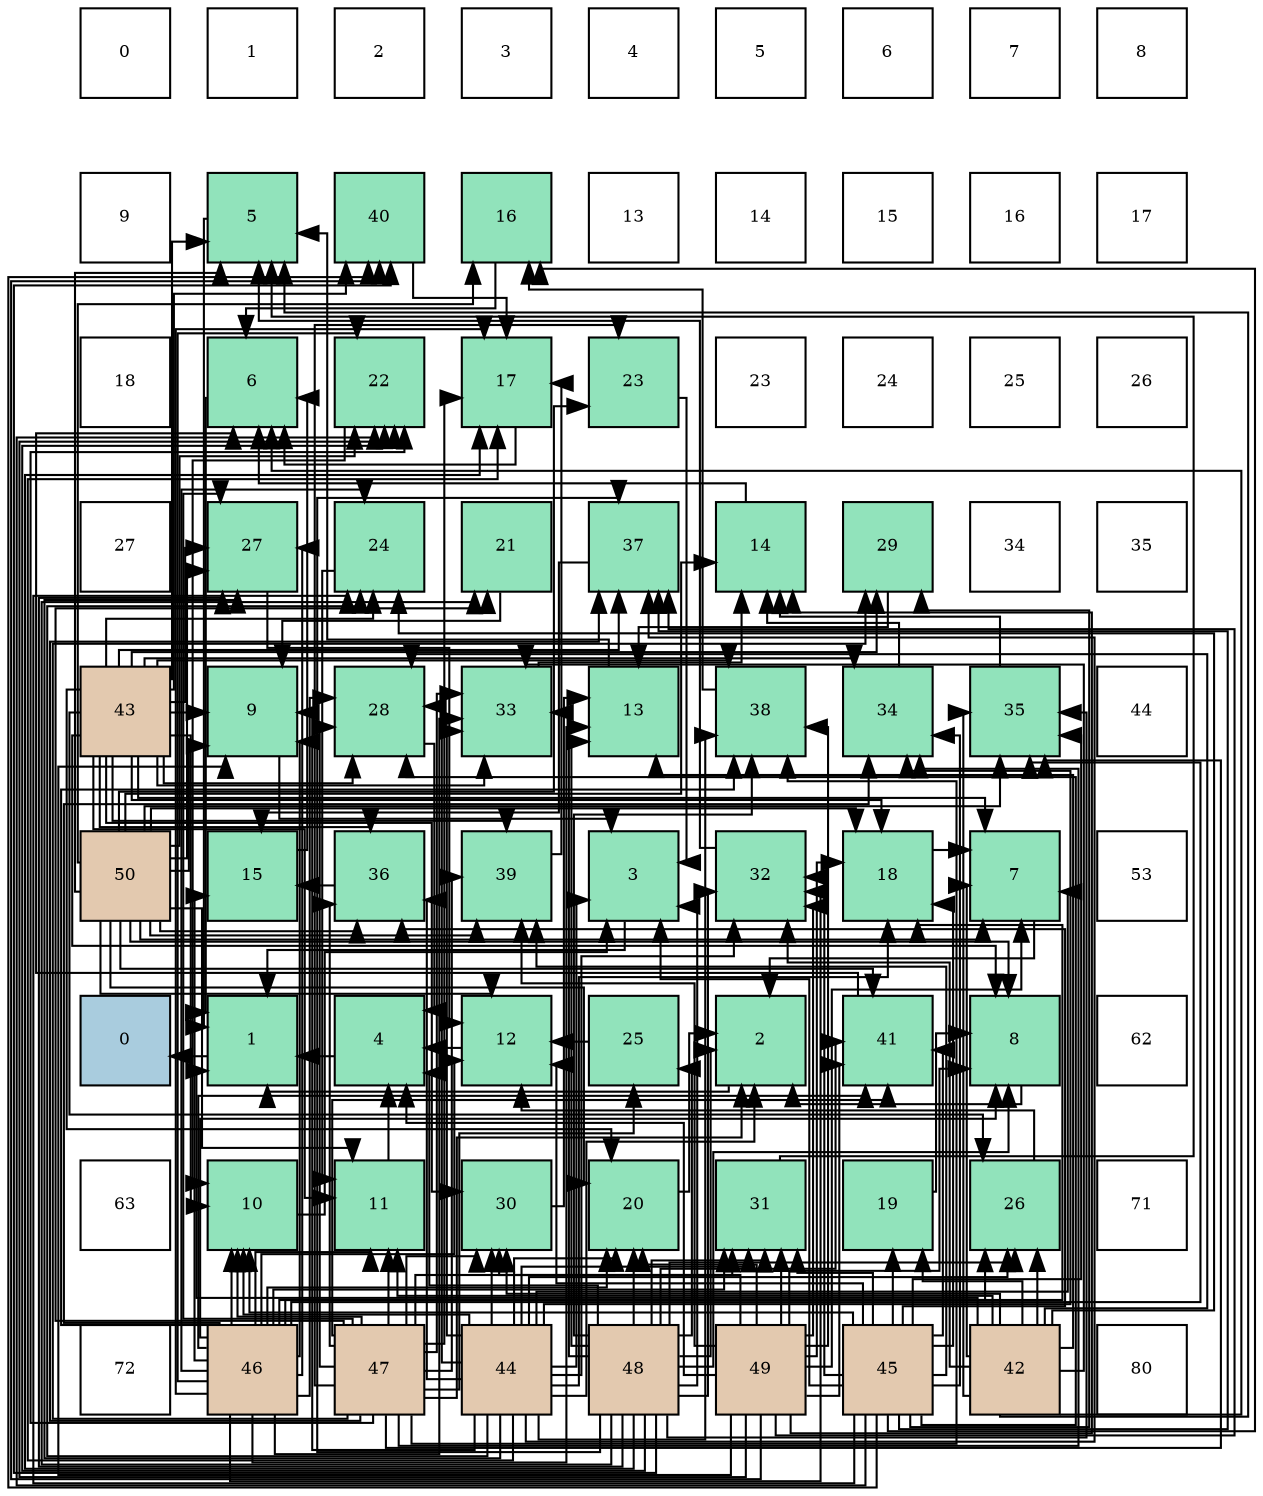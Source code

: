 digraph layout{
 rankdir=TB;
 splines=ortho;
 node [style=filled shape=square fixedsize=true width=0.6];
0[label="0", fontsize=8, fillcolor="#ffffff"];
1[label="1", fontsize=8, fillcolor="#ffffff"];
2[label="2", fontsize=8, fillcolor="#ffffff"];
3[label="3", fontsize=8, fillcolor="#ffffff"];
4[label="4", fontsize=8, fillcolor="#ffffff"];
5[label="5", fontsize=8, fillcolor="#ffffff"];
6[label="6", fontsize=8, fillcolor="#ffffff"];
7[label="7", fontsize=8, fillcolor="#ffffff"];
8[label="8", fontsize=8, fillcolor="#ffffff"];
9[label="9", fontsize=8, fillcolor="#ffffff"];
10[label="5", fontsize=8, fillcolor="#91e3bb"];
11[label="40", fontsize=8, fillcolor="#91e3bb"];
12[label="16", fontsize=8, fillcolor="#91e3bb"];
13[label="13", fontsize=8, fillcolor="#ffffff"];
14[label="14", fontsize=8, fillcolor="#ffffff"];
15[label="15", fontsize=8, fillcolor="#ffffff"];
16[label="16", fontsize=8, fillcolor="#ffffff"];
17[label="17", fontsize=8, fillcolor="#ffffff"];
18[label="18", fontsize=8, fillcolor="#ffffff"];
19[label="6", fontsize=8, fillcolor="#91e3bb"];
20[label="22", fontsize=8, fillcolor="#91e3bb"];
21[label="17", fontsize=8, fillcolor="#91e3bb"];
22[label="23", fontsize=8, fillcolor="#91e3bb"];
23[label="23", fontsize=8, fillcolor="#ffffff"];
24[label="24", fontsize=8, fillcolor="#ffffff"];
25[label="25", fontsize=8, fillcolor="#ffffff"];
26[label="26", fontsize=8, fillcolor="#ffffff"];
27[label="27", fontsize=8, fillcolor="#ffffff"];
28[label="27", fontsize=8, fillcolor="#91e3bb"];
29[label="24", fontsize=8, fillcolor="#91e3bb"];
30[label="21", fontsize=8, fillcolor="#91e3bb"];
31[label="37", fontsize=8, fillcolor="#91e3bb"];
32[label="14", fontsize=8, fillcolor="#91e3bb"];
33[label="29", fontsize=8, fillcolor="#91e3bb"];
34[label="34", fontsize=8, fillcolor="#ffffff"];
35[label="35", fontsize=8, fillcolor="#ffffff"];
36[label="43", fontsize=8, fillcolor="#e3c9af"];
37[label="9", fontsize=8, fillcolor="#91e3bb"];
38[label="28", fontsize=8, fillcolor="#91e3bb"];
39[label="33", fontsize=8, fillcolor="#91e3bb"];
40[label="13", fontsize=8, fillcolor="#91e3bb"];
41[label="38", fontsize=8, fillcolor="#91e3bb"];
42[label="34", fontsize=8, fillcolor="#91e3bb"];
43[label="35", fontsize=8, fillcolor="#91e3bb"];
44[label="44", fontsize=8, fillcolor="#ffffff"];
45[label="50", fontsize=8, fillcolor="#e3c9af"];
46[label="15", fontsize=8, fillcolor="#91e3bb"];
47[label="36", fontsize=8, fillcolor="#91e3bb"];
48[label="39", fontsize=8, fillcolor="#91e3bb"];
49[label="3", fontsize=8, fillcolor="#91e3bb"];
50[label="32", fontsize=8, fillcolor="#91e3bb"];
51[label="18", fontsize=8, fillcolor="#91e3bb"];
52[label="7", fontsize=8, fillcolor="#91e3bb"];
53[label="53", fontsize=8, fillcolor="#ffffff"];
54[label="0", fontsize=8, fillcolor="#a9ccde"];
55[label="1", fontsize=8, fillcolor="#91e3bb"];
56[label="4", fontsize=8, fillcolor="#91e3bb"];
57[label="12", fontsize=8, fillcolor="#91e3bb"];
58[label="25", fontsize=8, fillcolor="#91e3bb"];
59[label="2", fontsize=8, fillcolor="#91e3bb"];
60[label="41", fontsize=8, fillcolor="#91e3bb"];
61[label="8", fontsize=8, fillcolor="#91e3bb"];
62[label="62", fontsize=8, fillcolor="#ffffff"];
63[label="63", fontsize=8, fillcolor="#ffffff"];
64[label="10", fontsize=8, fillcolor="#91e3bb"];
65[label="11", fontsize=8, fillcolor="#91e3bb"];
66[label="30", fontsize=8, fillcolor="#91e3bb"];
67[label="20", fontsize=8, fillcolor="#91e3bb"];
68[label="31", fontsize=8, fillcolor="#91e3bb"];
69[label="19", fontsize=8, fillcolor="#91e3bb"];
70[label="26", fontsize=8, fillcolor="#91e3bb"];
71[label="71", fontsize=8, fillcolor="#ffffff"];
72[label="72", fontsize=8, fillcolor="#ffffff"];
73[label="46", fontsize=8, fillcolor="#e3c9af"];
74[label="47", fontsize=8, fillcolor="#e3c9af"];
75[label="44", fontsize=8, fillcolor="#e3c9af"];
76[label="48", fontsize=8, fillcolor="#e3c9af"];
77[label="49", fontsize=8, fillcolor="#e3c9af"];
78[label="45", fontsize=8, fillcolor="#e3c9af"];
79[label="42", fontsize=8, fillcolor="#e3c9af"];
80[label="80", fontsize=8, fillcolor="#ffffff"];
edge [constraint=false, style=vis];55 -> 54;
59 -> 55;
49 -> 55;
56 -> 55;
10 -> 55;
19 -> 55;
52 -> 59;
61 -> 59;
37 -> 49;
64 -> 49;
65 -> 56;
57 -> 56;
40 -> 10;
32 -> 19;
46 -> 19;
12 -> 19;
21 -> 19;
51 -> 52;
69 -> 61;
67 -> 59;
30 -> 37;
20 -> 64;
22 -> 49;
29 -> 65;
58 -> 57;
70 -> 57;
28 -> 57;
38 -> 56;
33 -> 40;
66 -> 40;
68 -> 10;
50 -> 10;
39 -> 32;
42 -> 32;
43 -> 32;
47 -> 46;
31 -> 46;
41 -> 12;
48 -> 21;
11 -> 21;
60 -> 19;
79 -> 55;
79 -> 10;
79 -> 19;
79 -> 52;
79 -> 65;
79 -> 40;
79 -> 69;
79 -> 29;
79 -> 70;
79 -> 38;
79 -> 66;
79 -> 50;
79 -> 39;
79 -> 43;
36 -> 10;
36 -> 52;
36 -> 61;
36 -> 37;
36 -> 64;
36 -> 65;
36 -> 51;
36 -> 67;
36 -> 29;
36 -> 70;
36 -> 28;
36 -> 38;
36 -> 33;
36 -> 66;
36 -> 39;
36 -> 42;
36 -> 47;
36 -> 31;
36 -> 41;
36 -> 48;
36 -> 11;
75 -> 59;
75 -> 49;
75 -> 52;
75 -> 37;
75 -> 64;
75 -> 21;
75 -> 51;
75 -> 67;
75 -> 29;
75 -> 70;
75 -> 28;
75 -> 38;
75 -> 66;
75 -> 68;
75 -> 50;
75 -> 39;
75 -> 42;
75 -> 47;
75 -> 31;
75 -> 41;
78 -> 49;
78 -> 64;
78 -> 57;
78 -> 12;
78 -> 51;
78 -> 69;
78 -> 20;
78 -> 29;
78 -> 38;
78 -> 33;
78 -> 68;
78 -> 50;
78 -> 42;
78 -> 43;
78 -> 47;
78 -> 31;
78 -> 48;
78 -> 11;
78 -> 60;
73 -> 61;
73 -> 37;
73 -> 64;
73 -> 65;
73 -> 57;
73 -> 40;
73 -> 46;
73 -> 21;
73 -> 51;
73 -> 67;
73 -> 20;
73 -> 29;
73 -> 70;
73 -> 28;
73 -> 38;
73 -> 68;
73 -> 50;
73 -> 39;
73 -> 42;
73 -> 43;
73 -> 41;
73 -> 60;
74 -> 59;
74 -> 64;
74 -> 65;
74 -> 21;
74 -> 30;
74 -> 20;
74 -> 22;
74 -> 58;
74 -> 28;
74 -> 38;
74 -> 33;
74 -> 66;
74 -> 68;
74 -> 39;
74 -> 42;
74 -> 43;
74 -> 47;
74 -> 31;
74 -> 41;
74 -> 48;
74 -> 60;
76 -> 59;
76 -> 49;
76 -> 56;
76 -> 61;
76 -> 40;
76 -> 21;
76 -> 67;
76 -> 30;
76 -> 20;
76 -> 58;
76 -> 70;
76 -> 28;
76 -> 68;
76 -> 50;
76 -> 39;
76 -> 43;
76 -> 31;
76 -> 41;
76 -> 11;
76 -> 60;
77 -> 56;
77 -> 52;
77 -> 61;
77 -> 37;
77 -> 32;
77 -> 51;
77 -> 67;
77 -> 20;
77 -> 66;
77 -> 68;
77 -> 50;
77 -> 31;
77 -> 41;
77 -> 48;
77 -> 11;
77 -> 60;
45 -> 10;
45 -> 52;
45 -> 61;
45 -> 37;
45 -> 65;
45 -> 57;
45 -> 32;
45 -> 12;
45 -> 51;
45 -> 67;
45 -> 20;
45 -> 22;
45 -> 28;
45 -> 43;
45 -> 47;
45 -> 48;
45 -> 60;
edge [constraint=true, style=invis];
0 -> 9 -> 18 -> 27 -> 36 -> 45 -> 54 -> 63 -> 72;
1 -> 10 -> 19 -> 28 -> 37 -> 46 -> 55 -> 64 -> 73;
2 -> 11 -> 20 -> 29 -> 38 -> 47 -> 56 -> 65 -> 74;
3 -> 12 -> 21 -> 30 -> 39 -> 48 -> 57 -> 66 -> 75;
4 -> 13 -> 22 -> 31 -> 40 -> 49 -> 58 -> 67 -> 76;
5 -> 14 -> 23 -> 32 -> 41 -> 50 -> 59 -> 68 -> 77;
6 -> 15 -> 24 -> 33 -> 42 -> 51 -> 60 -> 69 -> 78;
7 -> 16 -> 25 -> 34 -> 43 -> 52 -> 61 -> 70 -> 79;
8 -> 17 -> 26 -> 35 -> 44 -> 53 -> 62 -> 71 -> 80;
rank = same {0 -> 1 -> 2 -> 3 -> 4 -> 5 -> 6 -> 7 -> 8};
rank = same {9 -> 10 -> 11 -> 12 -> 13 -> 14 -> 15 -> 16 -> 17};
rank = same {18 -> 19 -> 20 -> 21 -> 22 -> 23 -> 24 -> 25 -> 26};
rank = same {27 -> 28 -> 29 -> 30 -> 31 -> 32 -> 33 -> 34 -> 35};
rank = same {36 -> 37 -> 38 -> 39 -> 40 -> 41 -> 42 -> 43 -> 44};
rank = same {45 -> 46 -> 47 -> 48 -> 49 -> 50 -> 51 -> 52 -> 53};
rank = same {54 -> 55 -> 56 -> 57 -> 58 -> 59 -> 60 -> 61 -> 62};
rank = same {63 -> 64 -> 65 -> 66 -> 67 -> 68 -> 69 -> 70 -> 71};
rank = same {72 -> 73 -> 74 -> 75 -> 76 -> 77 -> 78 -> 79 -> 80};
}